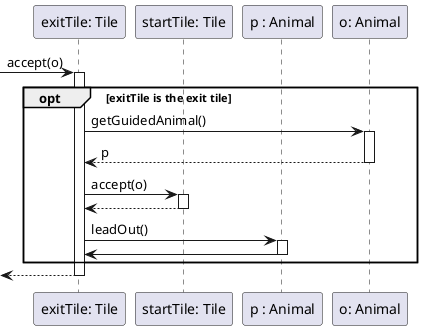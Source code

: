 @startuml
participant "exitTile: Tile" as exit
participant "startTile: Tile" as entry
participant "p : Animal" as p
participant "o: Animal" as o

[-> exit : accept(o)
activate exit
opt exitTile is the exit tile
exit -> o ++ : getGuidedAnimal()
o --> exit -- : p

exit -> entry ++ : accept(o)
entry --> exit -- :

exit -> p ++ : leadOut()
p -> exit --
end

[<--exit
deactivate exit

@enduml